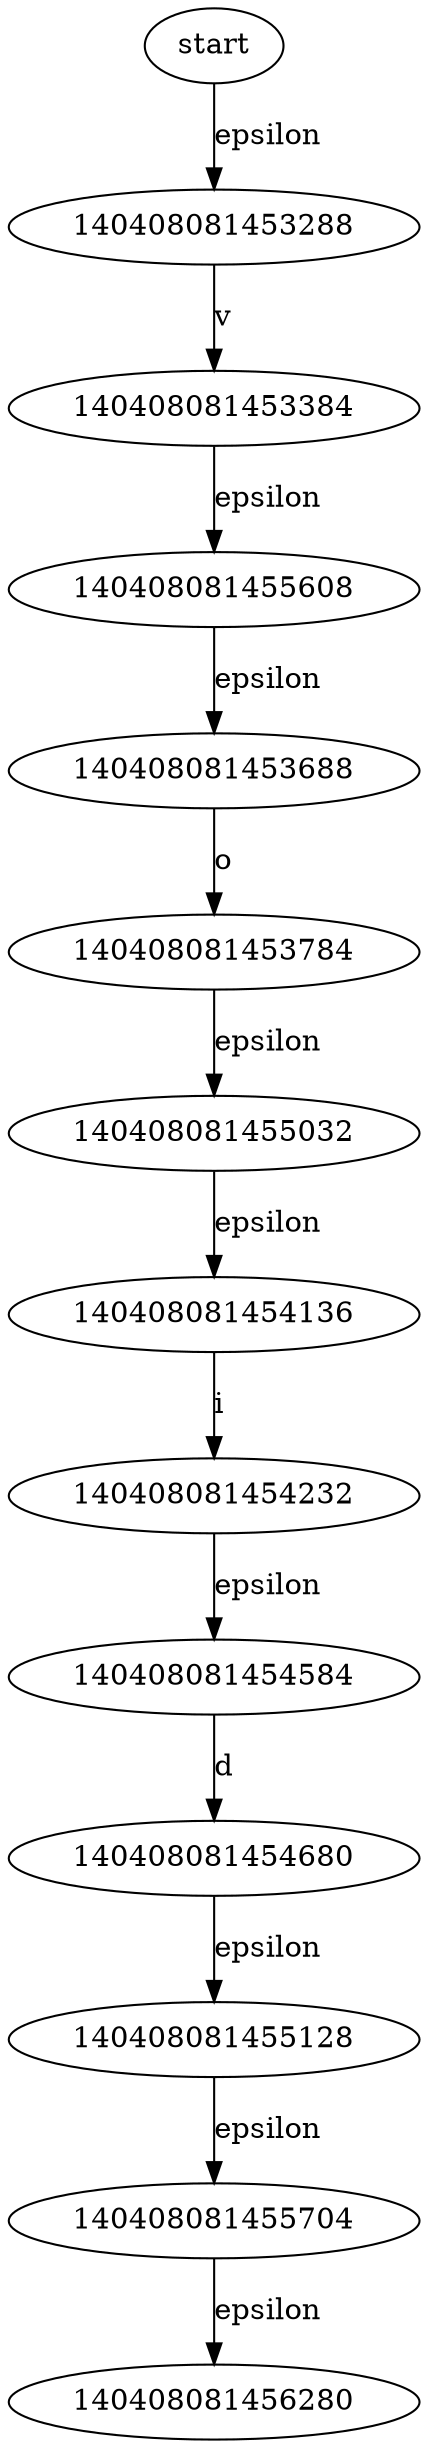 //	File[/Users/lee/Main/Proj/On_BJTU/Compiler_Projects/LiaLEX/fa.cpp] Line[172]	2022-09-29 19:30
digraph NFA{ 
140408081456184 [label = start] 
140408081453288 -> 140408081453384 [label = "v" ] 
140408081453384 -> 140408081455608 [label = "epsilon" ] 
140408081453688 -> 140408081453784 [label = "o" ] 
140408081453784 -> 140408081455032 [label = "epsilon" ] 
140408081454136 -> 140408081454232 [label = "i" ] 
140408081454232 -> 140408081454584 [label = "epsilon" ] 
140408081454584 -> 140408081454680 [label = "d" ] 
140408081454680 -> 140408081455128 [label = "epsilon" ] 
140408081455032 -> 140408081454136 [label = "epsilon" ] 
140408081455128 -> 140408081455704 [label = "epsilon" ] 
140408081455608 -> 140408081453688 [label = "epsilon" ] 
140408081455704 -> 140408081456280 [label = "epsilon" ] 
140408081456184 -> 140408081453288 [label = "epsilon" ] 
} 
